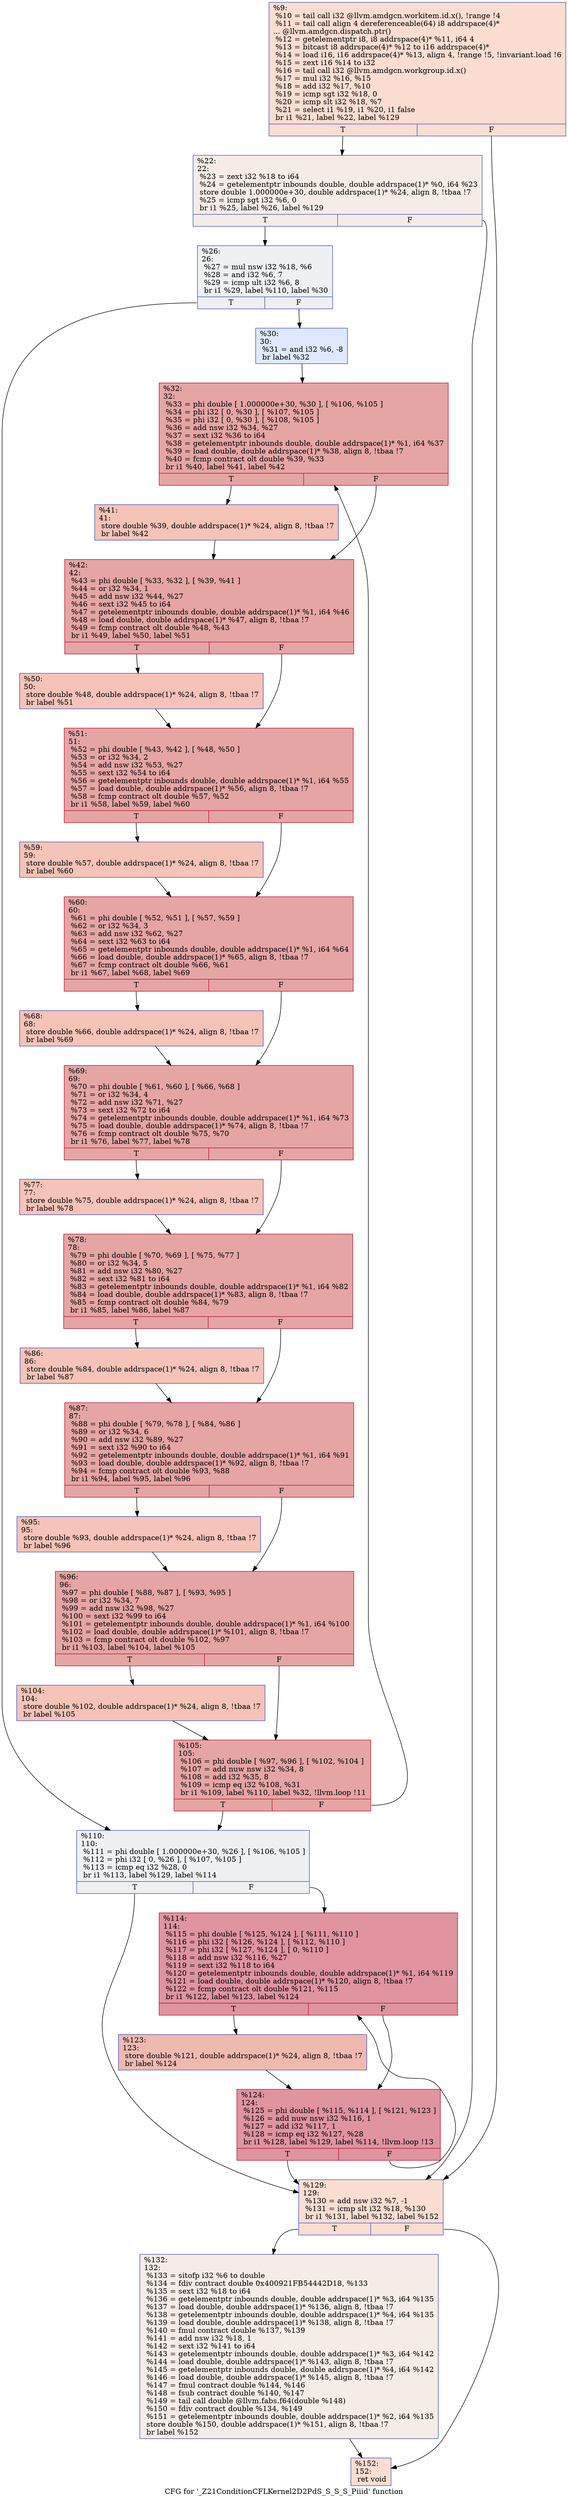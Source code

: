 digraph "CFG for '_Z21ConditionCFLKernel2D2PdS_S_S_S_Piiid' function" {
	label="CFG for '_Z21ConditionCFLKernel2D2PdS_S_S_S_Piiid' function";

	Node0x5b365d0 [shape=record,color="#3d50c3ff", style=filled, fillcolor="#f7b39670",label="{%9:\l  %10 = tail call i32 @llvm.amdgcn.workitem.id.x(), !range !4\l  %11 = tail call align 4 dereferenceable(64) i8 addrspace(4)*\l... @llvm.amdgcn.dispatch.ptr()\l  %12 = getelementptr i8, i8 addrspace(4)* %11, i64 4\l  %13 = bitcast i8 addrspace(4)* %12 to i16 addrspace(4)*\l  %14 = load i16, i16 addrspace(4)* %13, align 4, !range !5, !invariant.load !6\l  %15 = zext i16 %14 to i32\l  %16 = tail call i32 @llvm.amdgcn.workgroup.id.x()\l  %17 = mul i32 %16, %15\l  %18 = add i32 %17, %10\l  %19 = icmp sgt i32 %18, 0\l  %20 = icmp slt i32 %18, %7\l  %21 = select i1 %19, i1 %20, i1 false\l  br i1 %21, label %22, label %129\l|{<s0>T|<s1>F}}"];
	Node0x5b365d0:s0 -> Node0x5b39240;
	Node0x5b365d0:s1 -> Node0x5b392d0;
	Node0x5b39240 [shape=record,color="#3d50c3ff", style=filled, fillcolor="#ead5c970",label="{%22:\l22:                                               \l  %23 = zext i32 %18 to i64\l  %24 = getelementptr inbounds double, double addrspace(1)* %0, i64 %23\l  store double 1.000000e+30, double addrspace(1)* %24, align 8, !tbaa !7\l  %25 = icmp sgt i32 %6, 0\l  br i1 %25, label %26, label %129\l|{<s0>T|<s1>F}}"];
	Node0x5b39240:s0 -> Node0x5b3a1f0;
	Node0x5b39240:s1 -> Node0x5b392d0;
	Node0x5b3a1f0 [shape=record,color="#3d50c3ff", style=filled, fillcolor="#d9dce170",label="{%26:\l26:                                               \l  %27 = mul nsw i32 %18, %6\l  %28 = and i32 %6, 7\l  %29 = icmp ult i32 %6, 8\l  br i1 %29, label %110, label %30\l|{<s0>T|<s1>F}}"];
	Node0x5b3a1f0:s0 -> Node0x5b3a510;
	Node0x5b3a1f0:s1 -> Node0x5b3a560;
	Node0x5b3a560 [shape=record,color="#3d50c3ff", style=filled, fillcolor="#b5cdfa70",label="{%30:\l30:                                               \l  %31 = and i32 %6, -8\l  br label %32\l}"];
	Node0x5b3a560 -> Node0x5b3a760;
	Node0x5b3a760 [shape=record,color="#b70d28ff", style=filled, fillcolor="#c5333470",label="{%32:\l32:                                               \l  %33 = phi double [ 1.000000e+30, %30 ], [ %106, %105 ]\l  %34 = phi i32 [ 0, %30 ], [ %107, %105 ]\l  %35 = phi i32 [ 0, %30 ], [ %108, %105 ]\l  %36 = add nsw i32 %34, %27\l  %37 = sext i32 %36 to i64\l  %38 = getelementptr inbounds double, double addrspace(1)* %1, i64 %37\l  %39 = load double, double addrspace(1)* %38, align 8, !tbaa !7\l  %40 = fcmp contract olt double %39, %33\l  br i1 %40, label %41, label %42\l|{<s0>T|<s1>F}}"];
	Node0x5b3a760:s0 -> Node0x5b3b580;
	Node0x5b3a760:s1 -> Node0x5b3b610;
	Node0x5b3b580 [shape=record,color="#3d50c3ff", style=filled, fillcolor="#e8765c70",label="{%41:\l41:                                               \l  store double %39, double addrspace(1)* %24, align 8, !tbaa !7\l  br label %42\l}"];
	Node0x5b3b580 -> Node0x5b3b610;
	Node0x5b3b610 [shape=record,color="#b70d28ff", style=filled, fillcolor="#c5333470",label="{%42:\l42:                                               \l  %43 = phi double [ %33, %32 ], [ %39, %41 ]\l  %44 = or i32 %34, 1\l  %45 = add nsw i32 %44, %27\l  %46 = sext i32 %45 to i64\l  %47 = getelementptr inbounds double, double addrspace(1)* %1, i64 %46\l  %48 = load double, double addrspace(1)* %47, align 8, !tbaa !7\l  %49 = fcmp contract olt double %48, %43\l  br i1 %49, label %50, label %51\l|{<s0>T|<s1>F}}"];
	Node0x5b3b610:s0 -> Node0x5b3bc90;
	Node0x5b3b610:s1 -> Node0x5b3bce0;
	Node0x5b3bc90 [shape=record,color="#3d50c3ff", style=filled, fillcolor="#e8765c70",label="{%50:\l50:                                               \l  store double %48, double addrspace(1)* %24, align 8, !tbaa !7\l  br label %51\l}"];
	Node0x5b3bc90 -> Node0x5b3bce0;
	Node0x5b3bce0 [shape=record,color="#b70d28ff", style=filled, fillcolor="#c5333470",label="{%51:\l51:                                               \l  %52 = phi double [ %43, %42 ], [ %48, %50 ]\l  %53 = or i32 %34, 2\l  %54 = add nsw i32 %53, %27\l  %55 = sext i32 %54 to i64\l  %56 = getelementptr inbounds double, double addrspace(1)* %1, i64 %55\l  %57 = load double, double addrspace(1)* %56, align 8, !tbaa !7\l  %58 = fcmp contract olt double %57, %52\l  br i1 %58, label %59, label %60\l|{<s0>T|<s1>F}}"];
	Node0x5b3bce0:s0 -> Node0x5b3c2f0;
	Node0x5b3bce0:s1 -> Node0x5b3c340;
	Node0x5b3c2f0 [shape=record,color="#3d50c3ff", style=filled, fillcolor="#e8765c70",label="{%59:\l59:                                               \l  store double %57, double addrspace(1)* %24, align 8, !tbaa !7\l  br label %60\l}"];
	Node0x5b3c2f0 -> Node0x5b3c340;
	Node0x5b3c340 [shape=record,color="#b70d28ff", style=filled, fillcolor="#c5333470",label="{%60:\l60:                                               \l  %61 = phi double [ %52, %51 ], [ %57, %59 ]\l  %62 = or i32 %34, 3\l  %63 = add nsw i32 %62, %27\l  %64 = sext i32 %63 to i64\l  %65 = getelementptr inbounds double, double addrspace(1)* %1, i64 %64\l  %66 = load double, double addrspace(1)* %65, align 8, !tbaa !7\l  %67 = fcmp contract olt double %66, %61\l  br i1 %67, label %68, label %69\l|{<s0>T|<s1>F}}"];
	Node0x5b3c340:s0 -> Node0x5b3cb90;
	Node0x5b3c340:s1 -> Node0x5b3cbe0;
	Node0x5b3cb90 [shape=record,color="#3d50c3ff", style=filled, fillcolor="#e8765c70",label="{%68:\l68:                                               \l  store double %66, double addrspace(1)* %24, align 8, !tbaa !7\l  br label %69\l}"];
	Node0x5b3cb90 -> Node0x5b3cbe0;
	Node0x5b3cbe0 [shape=record,color="#b70d28ff", style=filled, fillcolor="#c5333470",label="{%69:\l69:                                               \l  %70 = phi double [ %61, %60 ], [ %66, %68 ]\l  %71 = or i32 %34, 4\l  %72 = add nsw i32 %71, %27\l  %73 = sext i32 %72 to i64\l  %74 = getelementptr inbounds double, double addrspace(1)* %1, i64 %73\l  %75 = load double, double addrspace(1)* %74, align 8, !tbaa !7\l  %76 = fcmp contract olt double %75, %70\l  br i1 %76, label %77, label %78\l|{<s0>T|<s1>F}}"];
	Node0x5b3cbe0:s0 -> Node0x5b3d1c0;
	Node0x5b3cbe0:s1 -> Node0x5b3d210;
	Node0x5b3d1c0 [shape=record,color="#3d50c3ff", style=filled, fillcolor="#e8765c70",label="{%77:\l77:                                               \l  store double %75, double addrspace(1)* %24, align 8, !tbaa !7\l  br label %78\l}"];
	Node0x5b3d1c0 -> Node0x5b3d210;
	Node0x5b3d210 [shape=record,color="#b70d28ff", style=filled, fillcolor="#c5333470",label="{%78:\l78:                                               \l  %79 = phi double [ %70, %69 ], [ %75, %77 ]\l  %80 = or i32 %34, 5\l  %81 = add nsw i32 %80, %27\l  %82 = sext i32 %81 to i64\l  %83 = getelementptr inbounds double, double addrspace(1)* %1, i64 %82\l  %84 = load double, double addrspace(1)* %83, align 8, !tbaa !7\l  %85 = fcmp contract olt double %84, %79\l  br i1 %85, label %86, label %87\l|{<s0>T|<s1>F}}"];
	Node0x5b3d210:s0 -> Node0x5b3d850;
	Node0x5b3d210:s1 -> Node0x5b3d8a0;
	Node0x5b3d850 [shape=record,color="#3d50c3ff", style=filled, fillcolor="#e8765c70",label="{%86:\l86:                                               \l  store double %84, double addrspace(1)* %24, align 8, !tbaa !7\l  br label %87\l}"];
	Node0x5b3d850 -> Node0x5b3d8a0;
	Node0x5b3d8a0 [shape=record,color="#b70d28ff", style=filled, fillcolor="#c5333470",label="{%87:\l87:                                               \l  %88 = phi double [ %79, %78 ], [ %84, %86 ]\l  %89 = or i32 %34, 6\l  %90 = add nsw i32 %89, %27\l  %91 = sext i32 %90 to i64\l  %92 = getelementptr inbounds double, double addrspace(1)* %1, i64 %91\l  %93 = load double, double addrspace(1)* %92, align 8, !tbaa !7\l  %94 = fcmp contract olt double %93, %88\l  br i1 %94, label %95, label %96\l|{<s0>T|<s1>F}}"];
	Node0x5b3d8a0:s0 -> Node0x5b3deb0;
	Node0x5b3d8a0:s1 -> Node0x5b3df00;
	Node0x5b3deb0 [shape=record,color="#3d50c3ff", style=filled, fillcolor="#e8765c70",label="{%95:\l95:                                               \l  store double %93, double addrspace(1)* %24, align 8, !tbaa !7\l  br label %96\l}"];
	Node0x5b3deb0 -> Node0x5b3df00;
	Node0x5b3df00 [shape=record,color="#b70d28ff", style=filled, fillcolor="#c5333470",label="{%96:\l96:                                               \l  %97 = phi double [ %88, %87 ], [ %93, %95 ]\l  %98 = or i32 %34, 7\l  %99 = add nsw i32 %98, %27\l  %100 = sext i32 %99 to i64\l  %101 = getelementptr inbounds double, double addrspace(1)* %1, i64 %100\l  %102 = load double, double addrspace(1)* %101, align 8, !tbaa !7\l  %103 = fcmp contract olt double %102, %97\l  br i1 %103, label %104, label %105\l|{<s0>T|<s1>F}}"];
	Node0x5b3df00:s0 -> Node0x5b3e4e0;
	Node0x5b3df00:s1 -> Node0x5b38ed0;
	Node0x5b3e4e0 [shape=record,color="#3d50c3ff", style=filled, fillcolor="#e8765c70",label="{%104:\l104:                                              \l  store double %102, double addrspace(1)* %24, align 8, !tbaa !7\l  br label %105\l}"];
	Node0x5b3e4e0 -> Node0x5b38ed0;
	Node0x5b38ed0 [shape=record,color="#b70d28ff", style=filled, fillcolor="#c5333470",label="{%105:\l105:                                              \l  %106 = phi double [ %97, %96 ], [ %102, %104 ]\l  %107 = add nuw nsw i32 %34, 8\l  %108 = add i32 %35, 8\l  %109 = icmp eq i32 %108, %31\l  br i1 %109, label %110, label %32, !llvm.loop !11\l|{<s0>T|<s1>F}}"];
	Node0x5b38ed0:s0 -> Node0x5b3a510;
	Node0x5b38ed0:s1 -> Node0x5b3a760;
	Node0x5b3a510 [shape=record,color="#3d50c3ff", style=filled, fillcolor="#d9dce170",label="{%110:\l110:                                              \l  %111 = phi double [ 1.000000e+30, %26 ], [ %106, %105 ]\l  %112 = phi i32 [ 0, %26 ], [ %107, %105 ]\l  %113 = icmp eq i32 %28, 0\l  br i1 %113, label %129, label %114\l|{<s0>T|<s1>F}}"];
	Node0x5b3a510:s0 -> Node0x5b392d0;
	Node0x5b3a510:s1 -> Node0x5b3ec60;
	Node0x5b3ec60 [shape=record,color="#b70d28ff", style=filled, fillcolor="#b70d2870",label="{%114:\l114:                                              \l  %115 = phi double [ %125, %124 ], [ %111, %110 ]\l  %116 = phi i32 [ %126, %124 ], [ %112, %110 ]\l  %117 = phi i32 [ %127, %124 ], [ 0, %110 ]\l  %118 = add nsw i32 %116, %27\l  %119 = sext i32 %118 to i64\l  %120 = getelementptr inbounds double, double addrspace(1)* %1, i64 %119\l  %121 = load double, double addrspace(1)* %120, align 8, !tbaa !7\l  %122 = fcmp contract olt double %121, %115\l  br i1 %122, label %123, label %124\l|{<s0>T|<s1>F}}"];
	Node0x5b3ec60:s0 -> Node0x5b3f260;
	Node0x5b3ec60:s1 -> Node0x5b3ed60;
	Node0x5b3f260 [shape=record,color="#3d50c3ff", style=filled, fillcolor="#de614d70",label="{%123:\l123:                                              \l  store double %121, double addrspace(1)* %24, align 8, !tbaa !7\l  br label %124\l}"];
	Node0x5b3f260 -> Node0x5b3ed60;
	Node0x5b3ed60 [shape=record,color="#b70d28ff", style=filled, fillcolor="#b70d2870",label="{%124:\l124:                                              \l  %125 = phi double [ %115, %114 ], [ %121, %123 ]\l  %126 = add nuw nsw i32 %116, 1\l  %127 = add i32 %117, 1\l  %128 = icmp eq i32 %127, %28\l  br i1 %128, label %129, label %114, !llvm.loop !13\l|{<s0>T|<s1>F}}"];
	Node0x5b3ed60:s0 -> Node0x5b392d0;
	Node0x5b3ed60:s1 -> Node0x5b3ec60;
	Node0x5b392d0 [shape=record,color="#3d50c3ff", style=filled, fillcolor="#f7b39670",label="{%129:\l129:                                              \l  %130 = add nsw i32 %7, -1\l  %131 = icmp slt i32 %18, %130\l  br i1 %131, label %132, label %152\l|{<s0>T|<s1>F}}"];
	Node0x5b392d0:s0 -> Node0x5b3c9d0;
	Node0x5b392d0:s1 -> Node0x5b3ca20;
	Node0x5b3c9d0 [shape=record,color="#3d50c3ff", style=filled, fillcolor="#ead5c970",label="{%132:\l132:                                              \l  %133 = sitofp i32 %6 to double\l  %134 = fdiv contract double 0x400921FB54442D18, %133\l  %135 = sext i32 %18 to i64\l  %136 = getelementptr inbounds double, double addrspace(1)* %3, i64 %135\l  %137 = load double, double addrspace(1)* %136, align 8, !tbaa !7\l  %138 = getelementptr inbounds double, double addrspace(1)* %4, i64 %135\l  %139 = load double, double addrspace(1)* %138, align 8, !tbaa !7\l  %140 = fmul contract double %137, %139\l  %141 = add nsw i32 %18, 1\l  %142 = sext i32 %141 to i64\l  %143 = getelementptr inbounds double, double addrspace(1)* %3, i64 %142\l  %144 = load double, double addrspace(1)* %143, align 8, !tbaa !7\l  %145 = getelementptr inbounds double, double addrspace(1)* %4, i64 %142\l  %146 = load double, double addrspace(1)* %145, align 8, !tbaa !7\l  %147 = fmul contract double %144, %146\l  %148 = fsub contract double %140, %147\l  %149 = tail call double @llvm.fabs.f64(double %148)\l  %150 = fdiv contract double %134, %149\l  %151 = getelementptr inbounds double, double addrspace(1)* %2, i64 %135\l  store double %150, double addrspace(1)* %151, align 8, !tbaa !7\l  br label %152\l}"];
	Node0x5b3c9d0 -> Node0x5b3ca20;
	Node0x5b3ca20 [shape=record,color="#3d50c3ff", style=filled, fillcolor="#f7b39670",label="{%152:\l152:                                              \l  ret void\l}"];
}
